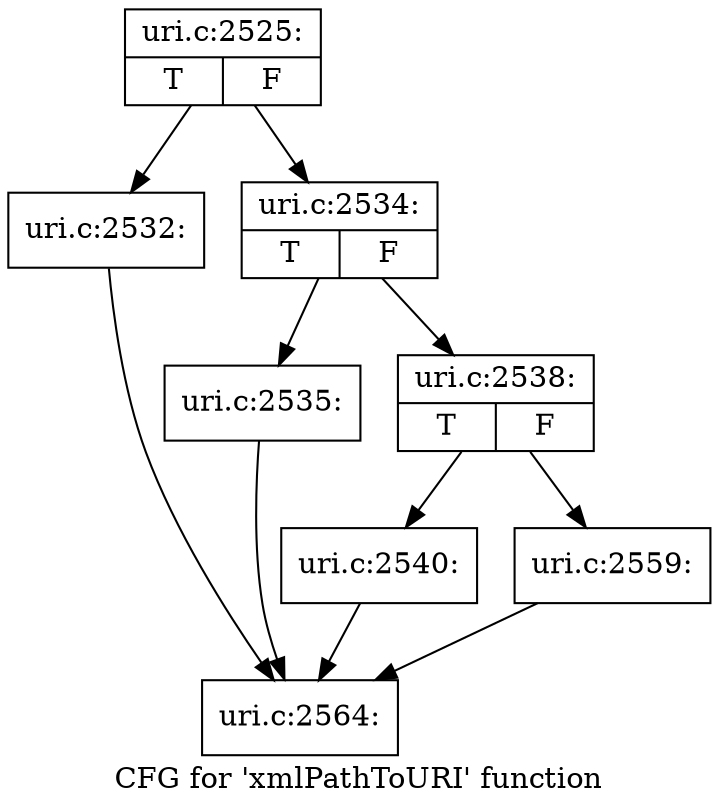 digraph "CFG for 'xmlPathToURI' function" {
	label="CFG for 'xmlPathToURI' function";

	Node0x48598f0 [shape=record,label="{uri.c:2525:|{<s0>T|<s1>F}}"];
	Node0x48598f0 -> Node0x49050a0;
	Node0x48598f0 -> Node0x49050f0;
	Node0x49050a0 [shape=record,label="{uri.c:2532:}"];
	Node0x49050a0 -> Node0x4543380;
	Node0x49050f0 [shape=record,label="{uri.c:2534:|{<s0>T|<s1>F}}"];
	Node0x49050f0 -> Node0x4905550;
	Node0x49050f0 -> Node0x49055a0;
	Node0x4905550 [shape=record,label="{uri.c:2535:}"];
	Node0x4905550 -> Node0x4543380;
	Node0x49055a0 [shape=record,label="{uri.c:2538:|{<s0>T|<s1>F}}"];
	Node0x49055a0 -> Node0x4906170;
	Node0x49055a0 -> Node0x49061c0;
	Node0x4906170 [shape=record,label="{uri.c:2540:}"];
	Node0x4906170 -> Node0x4543380;
	Node0x49061c0 [shape=record,label="{uri.c:2559:}"];
	Node0x49061c0 -> Node0x4543380;
	Node0x4543380 [shape=record,label="{uri.c:2564:}"];
}
